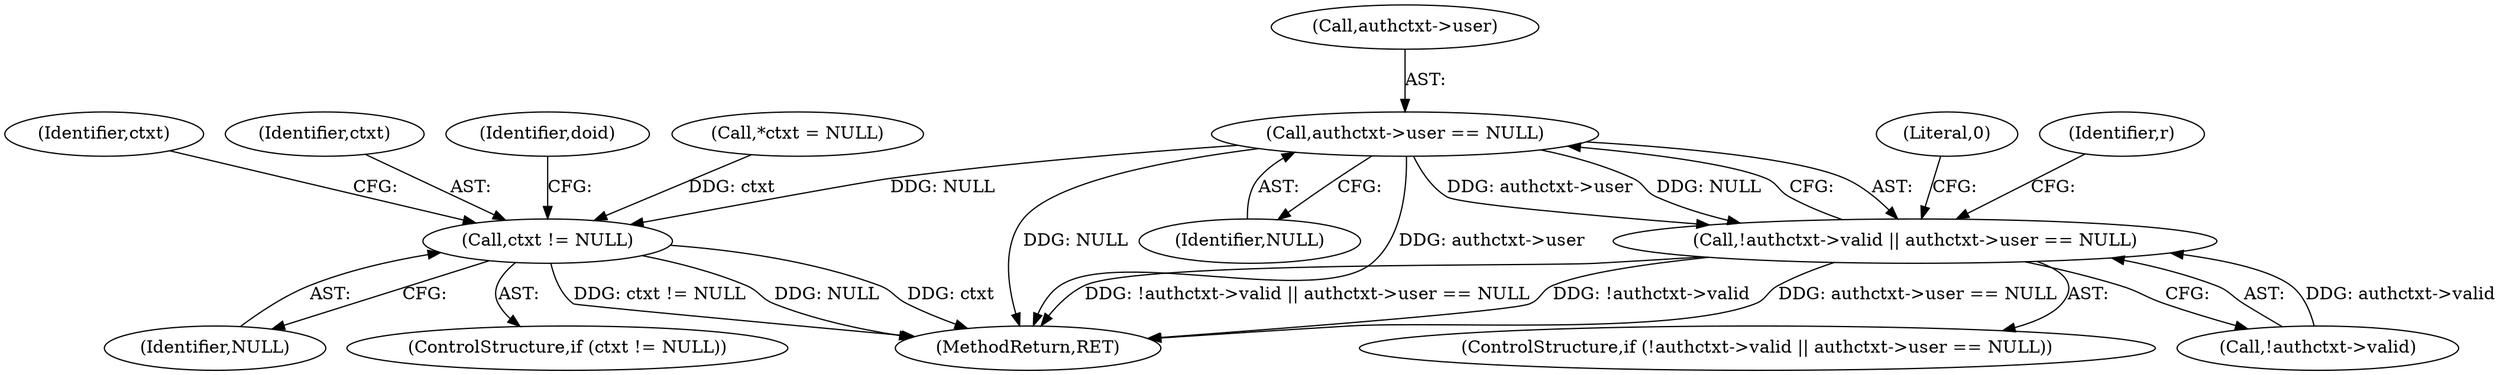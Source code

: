 digraph "0_src_779974d35b4859c07bc3cb8a12c74b43b0a7d1e0@pointer" {
"1000132" [label="(Call,authctxt->user == NULL)"];
"1000127" [label="(Call,!authctxt->valid || authctxt->user == NULL)"];
"1000260" [label="(Call,ctxt != NULL)"];
"1000126" [label="(ControlStructure,if (!authctxt->valid || authctxt->user == NULL))"];
"1000133" [label="(Call,authctxt->user)"];
"1000262" [label="(Identifier,NULL)"];
"1000330" [label="(MethodReturn,RET)"];
"1000114" [label="(Call,*ctxt = NULL)"];
"1000128" [label="(Call,!authctxt->valid)"];
"1000138" [label="(Literal,0)"];
"1000127" [label="(Call,!authctxt->valid || authctxt->user == NULL)"];
"1000265" [label="(Identifier,ctxt)"];
"1000142" [label="(Identifier,r)"];
"1000132" [label="(Call,authctxt->user == NULL)"];
"1000136" [label="(Identifier,NULL)"];
"1000261" [label="(Identifier,ctxt)"];
"1000260" [label="(Call,ctxt != NULL)"];
"1000267" [label="(Identifier,doid)"];
"1000259" [label="(ControlStructure,if (ctxt != NULL))"];
"1000132" -> "1000127"  [label="AST: "];
"1000132" -> "1000136"  [label="CFG: "];
"1000133" -> "1000132"  [label="AST: "];
"1000136" -> "1000132"  [label="AST: "];
"1000127" -> "1000132"  [label="CFG: "];
"1000132" -> "1000330"  [label="DDG: authctxt->user"];
"1000132" -> "1000330"  [label="DDG: NULL"];
"1000132" -> "1000127"  [label="DDG: authctxt->user"];
"1000132" -> "1000127"  [label="DDG: NULL"];
"1000132" -> "1000260"  [label="DDG: NULL"];
"1000127" -> "1000126"  [label="AST: "];
"1000127" -> "1000128"  [label="CFG: "];
"1000128" -> "1000127"  [label="AST: "];
"1000138" -> "1000127"  [label="CFG: "];
"1000142" -> "1000127"  [label="CFG: "];
"1000127" -> "1000330"  [label="DDG: authctxt->user == NULL"];
"1000127" -> "1000330"  [label="DDG: !authctxt->valid || authctxt->user == NULL"];
"1000127" -> "1000330"  [label="DDG: !authctxt->valid"];
"1000128" -> "1000127"  [label="DDG: authctxt->valid"];
"1000260" -> "1000259"  [label="AST: "];
"1000260" -> "1000262"  [label="CFG: "];
"1000261" -> "1000260"  [label="AST: "];
"1000262" -> "1000260"  [label="AST: "];
"1000265" -> "1000260"  [label="CFG: "];
"1000267" -> "1000260"  [label="CFG: "];
"1000260" -> "1000330"  [label="DDG: ctxt != NULL"];
"1000260" -> "1000330"  [label="DDG: NULL"];
"1000260" -> "1000330"  [label="DDG: ctxt"];
"1000114" -> "1000260"  [label="DDG: ctxt"];
}
